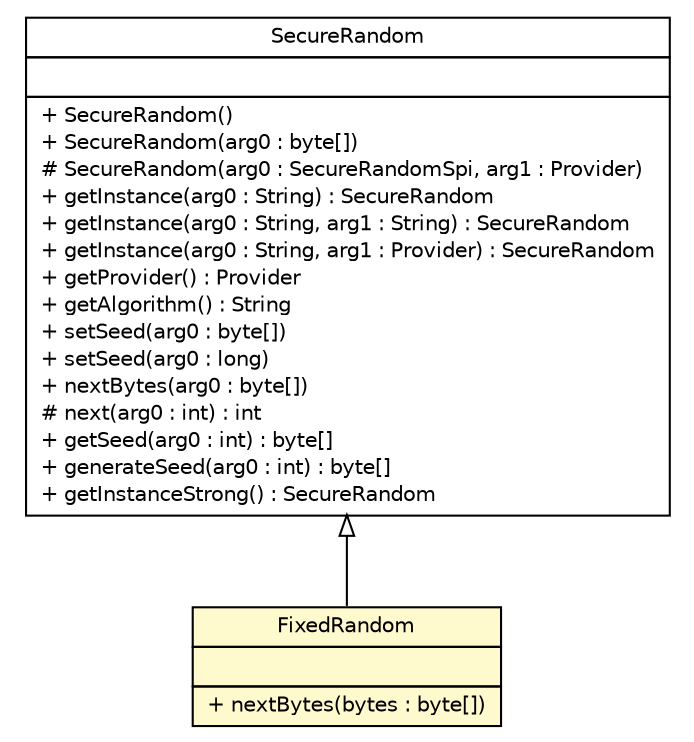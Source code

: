 #!/usr/local/bin/dot
#
# Class diagram 
# Generated by UMLGraph version R5_6 (http://www.umlgraph.org/)
#

digraph G {
	edge [fontname="Helvetica",fontsize=10,labelfontname="Helvetica",labelfontsize=10];
	node [fontname="Helvetica",fontsize=10,shape=plaintext];
	nodesep=0.25;
	ranksep=0.5;
	// sorcer.core.loki.key.FixedRandom
	c259695 [label=<<table title="sorcer.core.loki.key.FixedRandom" border="0" cellborder="1" cellspacing="0" cellpadding="2" port="p" bgcolor="lemonChiffon" href="./FixedRandom.html">
		<tr><td><table border="0" cellspacing="0" cellpadding="1">
<tr><td align="center" balign="center"> FixedRandom </td></tr>
		</table></td></tr>
		<tr><td><table border="0" cellspacing="0" cellpadding="1">
<tr><td align="left" balign="left">  </td></tr>
		</table></td></tr>
		<tr><td><table border="0" cellspacing="0" cellpadding="1">
<tr><td align="left" balign="left"> + nextBytes(bytes : byte[]) </td></tr>
		</table></td></tr>
		</table>>, URL="./FixedRandom.html", fontname="Helvetica", fontcolor="black", fontsize=10.0];
	//sorcer.core.loki.key.FixedRandom extends java.security.SecureRandom
	c260011:p -> c259695:p [dir=back,arrowtail=empty];
	// java.security.SecureRandom
	c260011 [label=<<table title="java.security.SecureRandom" border="0" cellborder="1" cellspacing="0" cellpadding="2" port="p" href="http://docs.oracle.com/javase/7/docs/api/java/security/SecureRandom.html">
		<tr><td><table border="0" cellspacing="0" cellpadding="1">
<tr><td align="center" balign="center"> SecureRandom </td></tr>
		</table></td></tr>
		<tr><td><table border="0" cellspacing="0" cellpadding="1">
<tr><td align="left" balign="left">  </td></tr>
		</table></td></tr>
		<tr><td><table border="0" cellspacing="0" cellpadding="1">
<tr><td align="left" balign="left"> + SecureRandom() </td></tr>
<tr><td align="left" balign="left"> + SecureRandom(arg0 : byte[]) </td></tr>
<tr><td align="left" balign="left"> # SecureRandom(arg0 : SecureRandomSpi, arg1 : Provider) </td></tr>
<tr><td align="left" balign="left"> + getInstance(arg0 : String) : SecureRandom </td></tr>
<tr><td align="left" balign="left"> + getInstance(arg0 : String, arg1 : String) : SecureRandom </td></tr>
<tr><td align="left" balign="left"> + getInstance(arg0 : String, arg1 : Provider) : SecureRandom </td></tr>
<tr><td align="left" balign="left"> + getProvider() : Provider </td></tr>
<tr><td align="left" balign="left"> + getAlgorithm() : String </td></tr>
<tr><td align="left" balign="left"> + setSeed(arg0 : byte[]) </td></tr>
<tr><td align="left" balign="left"> + setSeed(arg0 : long) </td></tr>
<tr><td align="left" balign="left"> + nextBytes(arg0 : byte[]) </td></tr>
<tr><td align="left" balign="left"> # next(arg0 : int) : int </td></tr>
<tr><td align="left" balign="left"> + getSeed(arg0 : int) : byte[] </td></tr>
<tr><td align="left" balign="left"> + generateSeed(arg0 : int) : byte[] </td></tr>
<tr><td align="left" balign="left"> + getInstanceStrong() : SecureRandom </td></tr>
		</table></td></tr>
		</table>>, URL="http://docs.oracle.com/javase/7/docs/api/java/security/SecureRandom.html", fontname="Helvetica", fontcolor="black", fontsize=10.0];
}

